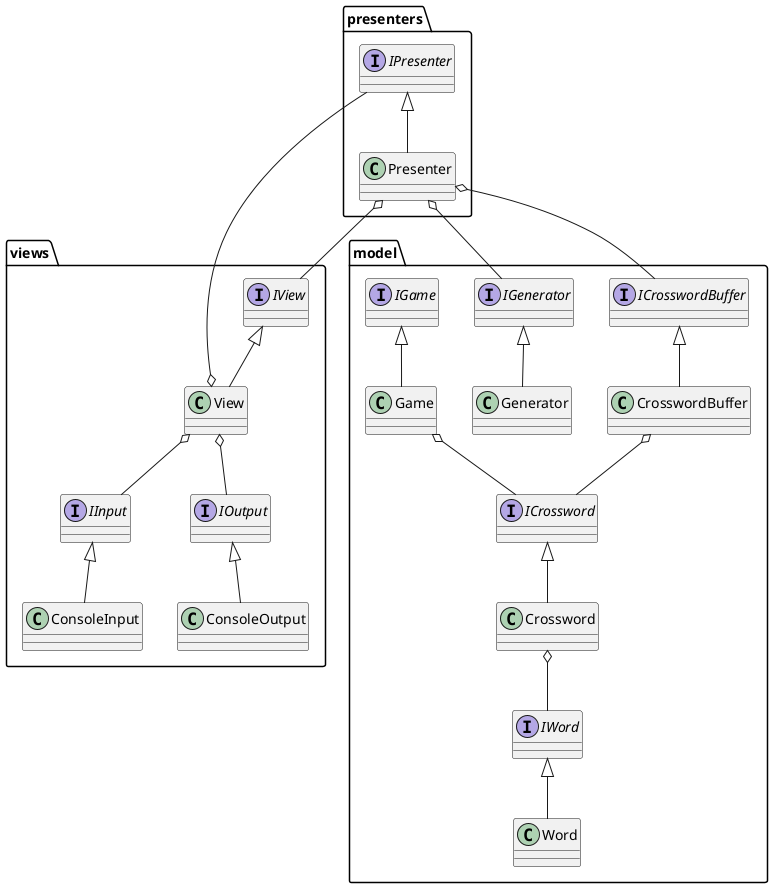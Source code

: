 @startuml

presenters.Presenter o-- views.IView
views.View o-- presenters.IPresenter
presenters.Presenter o-- model.ICrosswordBuffer
presenters.Presenter o-- model.IGenerator

package presenters {
    interface IPresenter

    class Presenter

    IPresenter <|-- Presenter
}

package views {
    interface IView
    interface IInput
    interface IOutput

    class ConsoleInput
    class ConsoleOutput
    class View
    
    IView <|-- View        
    IInput <|-- ConsoleInput
    IOutput <|-- ConsoleOutput

    View o-- IInput
    View o-- IOutput    
}

package model {
    interface ICrosswordBuffer
    interface IGenerator
    interface ICrossword
    interface IGame
    interface IWord

    class CrosswordBuffer
    class Generator
    class Crossword
    class Game
    class Word

    ICrosswordBuffer <|-- CrosswordBuffer
    IGenerator <|-- Generator
    ICrossword <|-- Crossword
    IGame <|-- Game
    IWord <|-- Word

    CrosswordBuffer o-- ICrossword
    Game o-- ICrossword
    Crossword o-- IWord
}

@enduml